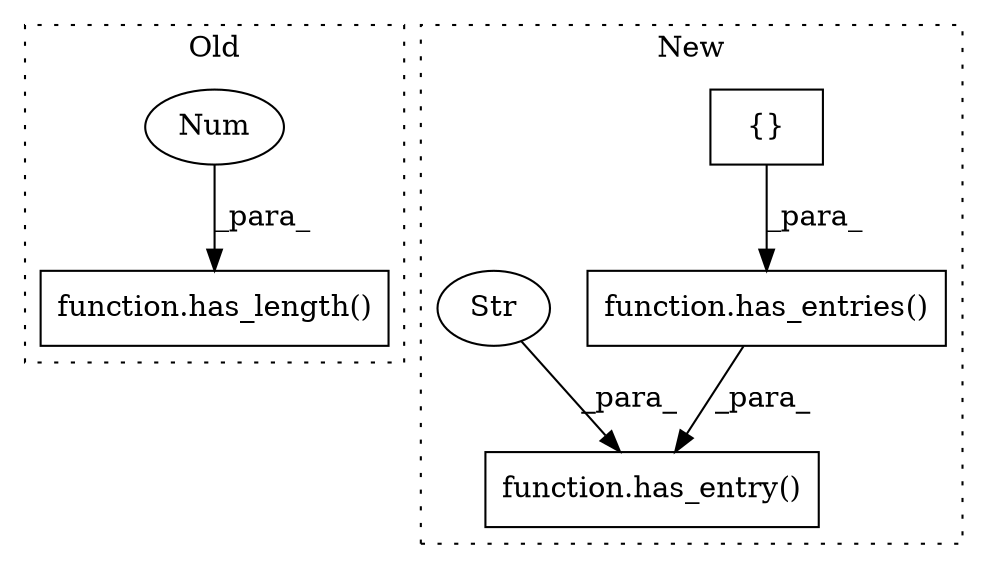 digraph G {
subgraph cluster0 {
1 [label="function.has_length()" a="75" s="1126,1138" l="11,1" shape="box"];
3 [label="Num" a="76" s="1137" l="1" shape="ellipse"];
label = "Old";
style="dotted";
}
subgraph cluster1 {
2 [label="function.has_entries()" a="75" s="1253,1345" l="12,1" shape="box"];
4 [label="{}" a="95" s="1265,1339" l="10,6" shape="box"];
5 [label="function.has_entry()" a="75" s="1235,1346" l="10,1" shape="box"];
6 [label="Str" a="66" s="1245" l="6" shape="ellipse"];
label = "New";
style="dotted";
}
2 -> 5 [label="_para_"];
3 -> 1 [label="_para_"];
4 -> 2 [label="_para_"];
6 -> 5 [label="_para_"];
}